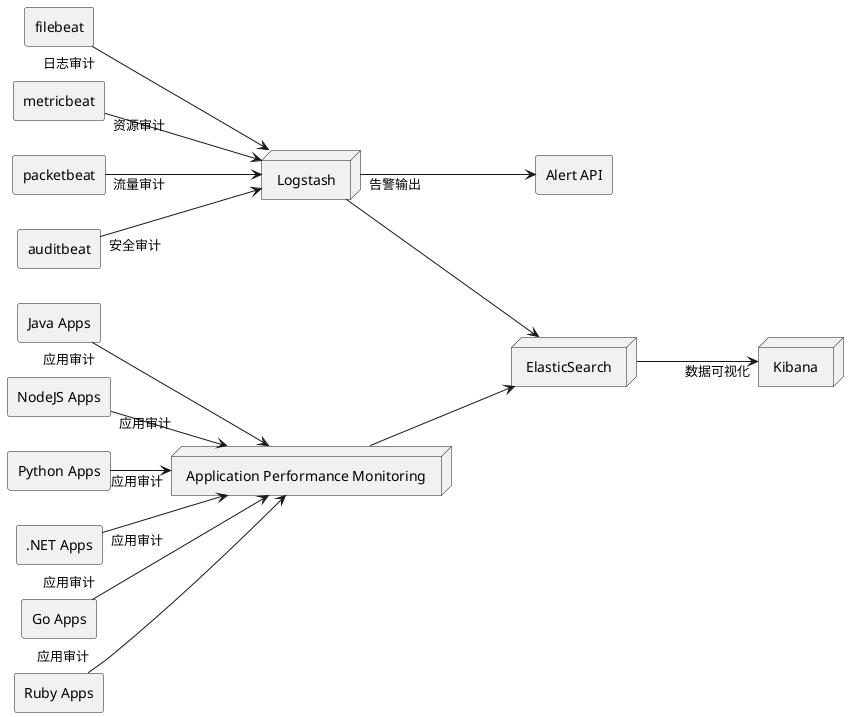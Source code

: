 @startuml
left to right direction

agent filebeat
agent metricbeat
agent packetbeat
agent auditbeat
agent "Java Apps" as java
agent "NodeJS Apps" as nodejs
agent "Python Apps" as python
agent ".NET Apps" as dotNet
agent "Go Apps" as go
agent "Ruby Apps" as ruby

agent "Alert API" as alert

node ElasticSearch
node Kibana
node Logstash
node "Application Performance Monitoring" as APM

Logstash --> ElasticSearch
Logstash "告警输出"--> alert
ElasticSearch --->"数据可视化" Kibana
filebeat "日志审计"--> Logstash
metricbeat "资源审计"--> Logstash
packetbeat "流量审计"--> Logstash
auditbeat "安全审计"--> Logstash
java "应用审计"--> APM
nodejs "应用审计"--> APM
python "应用审计"--> APM
dotNet "应用审计"--> APM
go "应用审计"--> APM
ruby "应用审计"--> APM
APM --> ElasticSearch

@enduml
